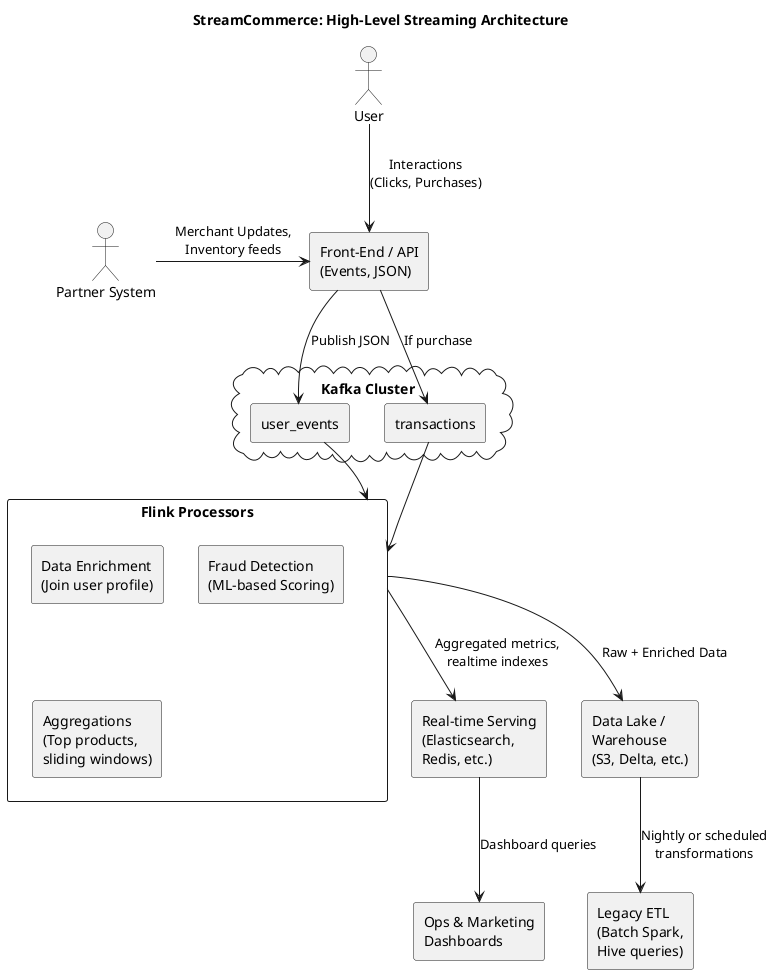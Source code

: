 @startuml
title StreamCommerce: High-Level Streaming Architecture

skinparam shadowing false

actor "User" as User
actor "Partner System" as Partner

rectangle "Front-End / API\n(Events, JSON)" as FE

cloud "Kafka Cluster" as KAFKA {
  rectangle "user_events"
  rectangle "transactions"
}

rectangle "Flink Processors" as FLINK {
  rectangle "Data Enrichment\n(Join user profile)"
  rectangle "Fraud Detection\n(ML-based Scoring)"
  rectangle "Aggregations\n(Top products,\nsliding windows)"
}

rectangle "Real-time Serving\n(Elasticsearch,\nRedis, etc.)" as Serve
rectangle "Data Lake / \nWarehouse\n(S3, Delta, etc.)" as Lake
rectangle "Ops & Marketing\nDashboards" as Dash
rectangle "Legacy ETL\n(Batch Spark,\nHive queries)" as Batch

User --> FE : Interactions\n(Clicks, Purchases)
Partner -> FE : Merchant Updates,\nInventory feeds
FE --> user_events : Publish JSON
FE --> transactions : If purchase

user_events --> FLINK
transactions --> FLINK
FLINK --> Serve : Aggregated metrics,\nrealtime indexes
FLINK --> Lake : Raw + Enriched Data
Lake --> Batch : Nightly or scheduled\ntransformations
Serve --> Dash : Dashboard queries
@enduml

